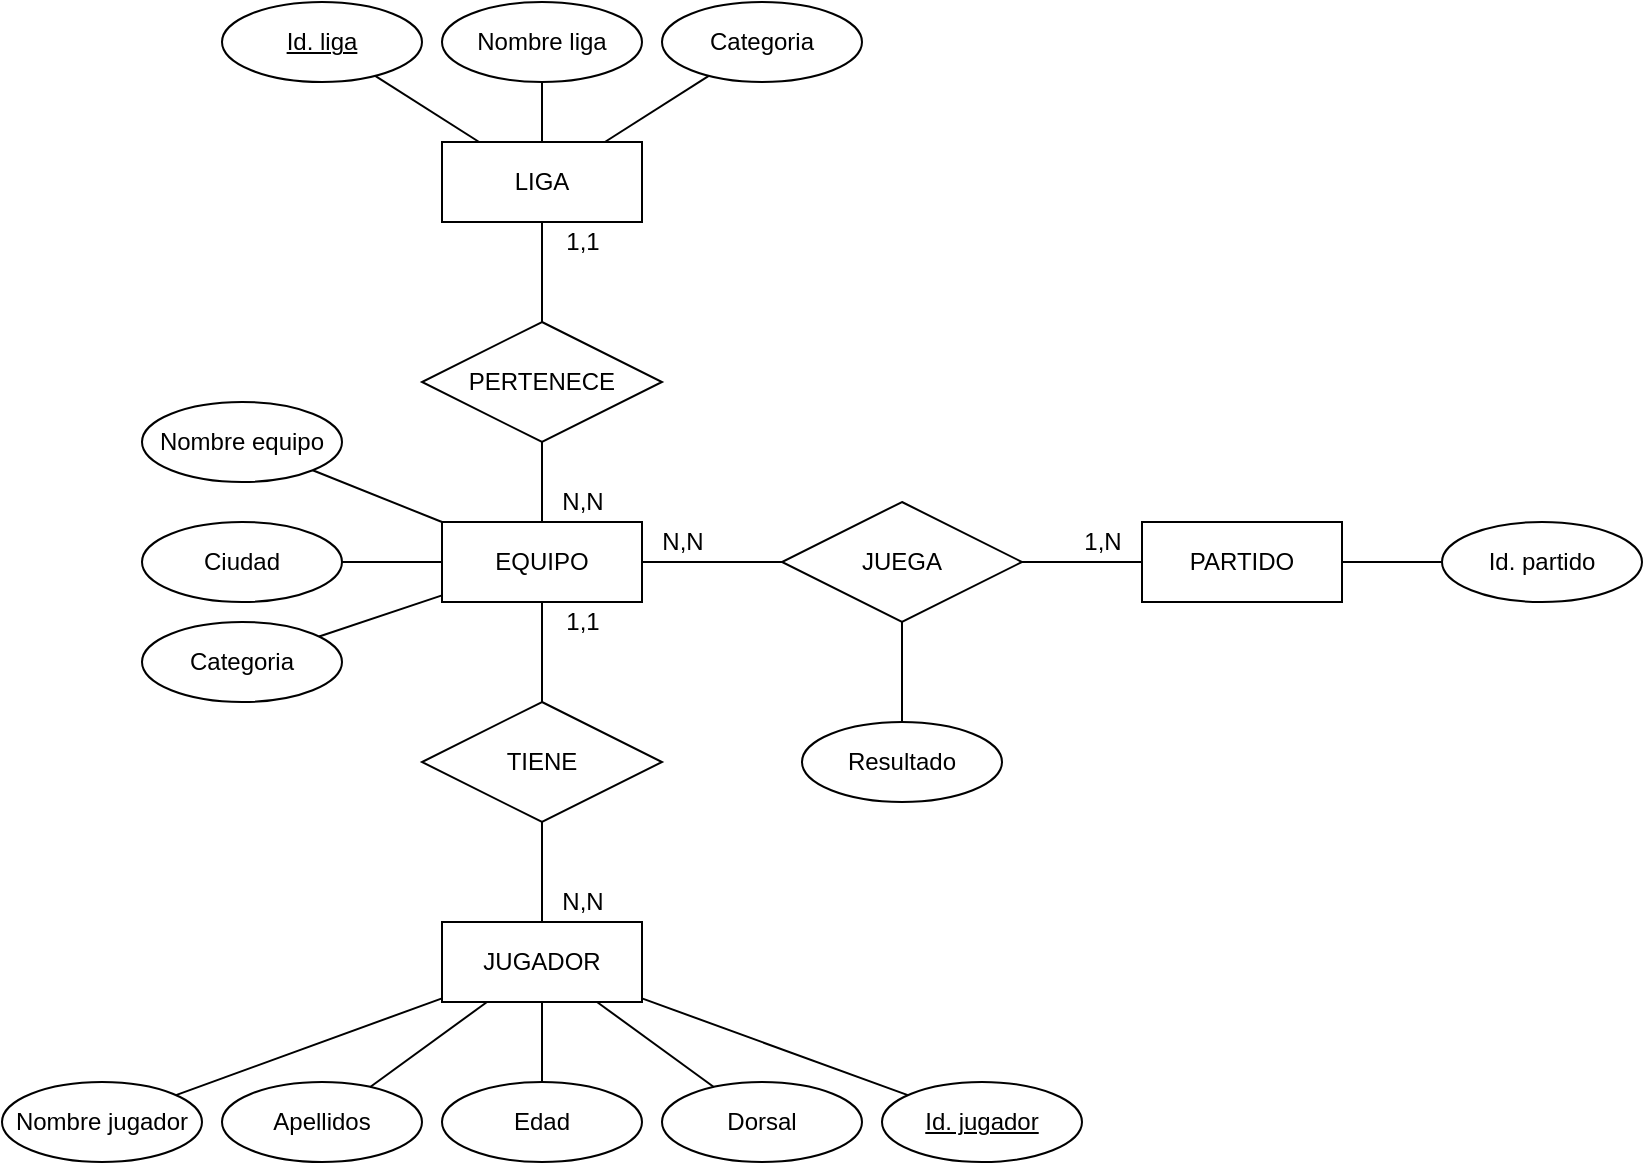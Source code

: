 <mxfile version="16.5.1" type="device"><diagram id="R2lEEEUBdFMjLlhIrx00" name="Page-1"><mxGraphModel dx="2016" dy="582" grid="1" gridSize="10" guides="1" tooltips="1" connect="1" arrows="1" fold="1" page="1" pageScale="1" pageWidth="850" pageHeight="1100" math="0" shadow="0" extFonts="Permanent Marker^https://fonts.googleapis.com/css?family=Permanent+Marker"><root><mxCell id="0"/><mxCell id="1" parent="0"/><mxCell id="-3U10sRxx3t83GBkW1ce-175" value="EQUIPO" style="whiteSpace=wrap;html=1;align=center;" vertex="1" parent="1"><mxGeometry x="170" y="320" width="100" height="40" as="geometry"/></mxCell><mxCell id="-3U10sRxx3t83GBkW1ce-176" value="JUGADOR" style="whiteSpace=wrap;html=1;align=center;" vertex="1" parent="1"><mxGeometry x="170" y="520" width="100" height="40" as="geometry"/></mxCell><mxCell id="-3U10sRxx3t83GBkW1ce-177" value="TIENE" style="shape=rhombus;perimeter=rhombusPerimeter;whiteSpace=wrap;html=1;align=center;" vertex="1" parent="1"><mxGeometry x="160" y="410" width="120" height="60" as="geometry"/></mxCell><mxCell id="-3U10sRxx3t83GBkW1ce-178" value="LIGA" style="whiteSpace=wrap;html=1;align=center;" vertex="1" parent="1"><mxGeometry x="170" y="130" width="100" height="40" as="geometry"/></mxCell><mxCell id="-3U10sRxx3t83GBkW1ce-179" value="PERTENECE" style="shape=rhombus;perimeter=rhombusPerimeter;whiteSpace=wrap;html=1;align=center;" vertex="1" parent="1"><mxGeometry x="160" y="220" width="120" height="60" as="geometry"/></mxCell><mxCell id="-3U10sRxx3t83GBkW1ce-180" value="JUEGA" style="shape=rhombus;perimeter=rhombusPerimeter;whiteSpace=wrap;html=1;align=center;" vertex="1" parent="1"><mxGeometry x="340" y="310" width="120" height="60" as="geometry"/></mxCell><mxCell id="-3U10sRxx3t83GBkW1ce-181" value="PARTIDO" style="whiteSpace=wrap;html=1;align=center;" vertex="1" parent="1"><mxGeometry x="520" y="320" width="100" height="40" as="geometry"/></mxCell><mxCell id="-3U10sRxx3t83GBkW1ce-182" value="Resultado" style="ellipse;whiteSpace=wrap;html=1;align=center;" vertex="1" parent="1"><mxGeometry x="350" y="420" width="100" height="40" as="geometry"/></mxCell><mxCell id="-3U10sRxx3t83GBkW1ce-183" value="Id. partido" style="ellipse;whiteSpace=wrap;html=1;align=center;" vertex="1" parent="1"><mxGeometry x="670" y="320" width="100" height="40" as="geometry"/></mxCell><mxCell id="-3U10sRxx3t83GBkW1ce-184" value="" style="endArrow=none;html=1;rounded=0;" edge="1" parent="1" source="-3U10sRxx3t83GBkW1ce-180" target="-3U10sRxx3t83GBkW1ce-182"><mxGeometry relative="1" as="geometry"><mxPoint x="350" y="390" as="sourcePoint"/><mxPoint x="510" y="390" as="targetPoint"/></mxGeometry></mxCell><mxCell id="-3U10sRxx3t83GBkW1ce-185" value="" style="endArrow=none;html=1;rounded=0;" edge="1" parent="1" source="-3U10sRxx3t83GBkW1ce-181" target="-3U10sRxx3t83GBkW1ce-180"><mxGeometry relative="1" as="geometry"><mxPoint x="410.0" y="380" as="sourcePoint"/><mxPoint x="410.0" y="410" as="targetPoint"/></mxGeometry></mxCell><mxCell id="-3U10sRxx3t83GBkW1ce-186" value="" style="endArrow=none;html=1;rounded=0;" edge="1" parent="1" source="-3U10sRxx3t83GBkW1ce-175" target="-3U10sRxx3t83GBkW1ce-180"><mxGeometry relative="1" as="geometry"><mxPoint x="420.0" y="390" as="sourcePoint"/><mxPoint x="420.0" y="420" as="targetPoint"/></mxGeometry></mxCell><mxCell id="-3U10sRxx3t83GBkW1ce-187" value="" style="endArrow=none;html=1;rounded=0;" edge="1" parent="1" source="-3U10sRxx3t83GBkW1ce-175" target="-3U10sRxx3t83GBkW1ce-177"><mxGeometry relative="1" as="geometry"><mxPoint x="280.0" y="350" as="sourcePoint"/><mxPoint x="350.0" y="350" as="targetPoint"/></mxGeometry></mxCell><mxCell id="-3U10sRxx3t83GBkW1ce-188" value="" style="endArrow=none;html=1;rounded=0;" edge="1" parent="1" source="-3U10sRxx3t83GBkW1ce-177" target="-3U10sRxx3t83GBkW1ce-176"><mxGeometry relative="1" as="geometry"><mxPoint x="290.0" y="360" as="sourcePoint"/><mxPoint x="360.0" y="360" as="targetPoint"/></mxGeometry></mxCell><mxCell id="-3U10sRxx3t83GBkW1ce-189" value="" style="endArrow=none;html=1;rounded=0;" edge="1" parent="1" source="-3U10sRxx3t83GBkW1ce-179" target="-3U10sRxx3t83GBkW1ce-175"><mxGeometry relative="1" as="geometry"><mxPoint x="300.0" y="370" as="sourcePoint"/><mxPoint x="370.0" y="370" as="targetPoint"/></mxGeometry></mxCell><mxCell id="-3U10sRxx3t83GBkW1ce-191" value="" style="endArrow=none;html=1;rounded=0;" edge="1" parent="1" source="-3U10sRxx3t83GBkW1ce-183" target="-3U10sRxx3t83GBkW1ce-181"><mxGeometry relative="1" as="geometry"><mxPoint x="530" y="350" as="sourcePoint"/><mxPoint x="560" y="340" as="targetPoint"/></mxGeometry></mxCell><mxCell id="-3U10sRxx3t83GBkW1ce-192" value="Nombre jugador" style="ellipse;whiteSpace=wrap;html=1;align=center;" vertex="1" parent="1"><mxGeometry x="-50" y="600" width="100" height="40" as="geometry"/></mxCell><mxCell id="-3U10sRxx3t83GBkW1ce-193" value="Apellidos" style="ellipse;whiteSpace=wrap;html=1;align=center;" vertex="1" parent="1"><mxGeometry x="60" y="600" width="100" height="40" as="geometry"/></mxCell><mxCell id="-3U10sRxx3t83GBkW1ce-194" value="Edad" style="ellipse;whiteSpace=wrap;html=1;align=center;" vertex="1" parent="1"><mxGeometry x="170" y="600" width="100" height="40" as="geometry"/></mxCell><mxCell id="-3U10sRxx3t83GBkW1ce-195" value="Dorsal" style="ellipse;whiteSpace=wrap;html=1;align=center;" vertex="1" parent="1"><mxGeometry x="280" y="600" width="100" height="40" as="geometry"/></mxCell><mxCell id="-3U10sRxx3t83GBkW1ce-196" value="&lt;u&gt;Id. jugador&lt;/u&gt;" style="ellipse;whiteSpace=wrap;html=1;align=center;" vertex="1" parent="1"><mxGeometry x="390" y="600" width="100" height="40" as="geometry"/></mxCell><mxCell id="-3U10sRxx3t83GBkW1ce-197" value="" style="endArrow=none;html=1;rounded=0;" edge="1" parent="1" source="-3U10sRxx3t83GBkW1ce-194" target="-3U10sRxx3t83GBkW1ce-176"><mxGeometry relative="1" as="geometry"><mxPoint x="230" y="480" as="sourcePoint"/><mxPoint x="220" y="540" as="targetPoint"/></mxGeometry></mxCell><mxCell id="-3U10sRxx3t83GBkW1ce-198" value="" style="endArrow=none;html=1;rounded=0;" edge="1" parent="1" source="-3U10sRxx3t83GBkW1ce-176" target="-3U10sRxx3t83GBkW1ce-195"><mxGeometry relative="1" as="geometry"><mxPoint x="240" y="490" as="sourcePoint"/><mxPoint x="240" y="540" as="targetPoint"/></mxGeometry></mxCell><mxCell id="-3U10sRxx3t83GBkW1ce-199" value="" style="endArrow=none;html=1;rounded=0;" edge="1" parent="1" source="-3U10sRxx3t83GBkW1ce-196" target="-3U10sRxx3t83GBkW1ce-176"><mxGeometry relative="1" as="geometry"><mxPoint x="250" y="500" as="sourcePoint"/><mxPoint x="250" y="550" as="targetPoint"/></mxGeometry></mxCell><mxCell id="-3U10sRxx3t83GBkW1ce-200" value="" style="endArrow=none;html=1;rounded=0;" edge="1" parent="1" source="-3U10sRxx3t83GBkW1ce-176" target="-3U10sRxx3t83GBkW1ce-193"><mxGeometry relative="1" as="geometry"><mxPoint x="260" y="510" as="sourcePoint"/><mxPoint x="260" y="560" as="targetPoint"/></mxGeometry></mxCell><mxCell id="-3U10sRxx3t83GBkW1ce-201" value="" style="endArrow=none;html=1;rounded=0;" edge="1" parent="1" source="-3U10sRxx3t83GBkW1ce-176" target="-3U10sRxx3t83GBkW1ce-192"><mxGeometry relative="1" as="geometry"><mxPoint x="270" y="520" as="sourcePoint"/><mxPoint x="270" y="570" as="targetPoint"/></mxGeometry></mxCell><mxCell id="-3U10sRxx3t83GBkW1ce-202" value="Nombre equipo" style="ellipse;whiteSpace=wrap;html=1;align=center;" vertex="1" parent="1"><mxGeometry x="20" y="260" width="100" height="40" as="geometry"/></mxCell><mxCell id="-3U10sRxx3t83GBkW1ce-203" value="Ciudad" style="ellipse;whiteSpace=wrap;html=1;align=center;" vertex="1" parent="1"><mxGeometry x="20" y="320" width="100" height="40" as="geometry"/></mxCell><mxCell id="-3U10sRxx3t83GBkW1ce-204" value="" style="endArrow=none;html=1;rounded=0;" edge="1" parent="1" source="-3U10sRxx3t83GBkW1ce-202" target="-3U10sRxx3t83GBkW1ce-175"><mxGeometry relative="1" as="geometry"><mxPoint x="230" y="370" as="sourcePoint"/><mxPoint x="230" y="420" as="targetPoint"/></mxGeometry></mxCell><mxCell id="-3U10sRxx3t83GBkW1ce-205" value="" style="endArrow=none;html=1;rounded=0;" edge="1" parent="1" source="-3U10sRxx3t83GBkW1ce-203" target="-3U10sRxx3t83GBkW1ce-175"><mxGeometry relative="1" as="geometry"><mxPoint x="240" y="380" as="sourcePoint"/><mxPoint x="240" y="430" as="targetPoint"/></mxGeometry></mxCell><mxCell id="-3U10sRxx3t83GBkW1ce-206" value="Nombre liga" style="ellipse;whiteSpace=wrap;html=1;align=center;" vertex="1" parent="1"><mxGeometry x="170" y="60" width="100" height="40" as="geometry"/></mxCell><mxCell id="-3U10sRxx3t83GBkW1ce-207" value="Categoria" style="ellipse;whiteSpace=wrap;html=1;align=center;" vertex="1" parent="1"><mxGeometry x="20" y="370" width="100" height="40" as="geometry"/></mxCell><mxCell id="-3U10sRxx3t83GBkW1ce-209" value="" style="endArrow=none;html=1;rounded=0;" edge="1" parent="1" source="-3U10sRxx3t83GBkW1ce-207" target="-3U10sRxx3t83GBkW1ce-175"><mxGeometry relative="1" as="geometry"><mxPoint x="130.0" y="350" as="sourcePoint"/><mxPoint x="180" y="350" as="targetPoint"/></mxGeometry></mxCell><mxCell id="-3U10sRxx3t83GBkW1ce-210" value="Categoria" style="ellipse;whiteSpace=wrap;html=1;align=center;" vertex="1" parent="1"><mxGeometry x="280" y="60" width="100" height="40" as="geometry"/></mxCell><mxCell id="-3U10sRxx3t83GBkW1ce-211" value="" style="endArrow=none;html=1;rounded=0;" edge="1" parent="1" source="-3U10sRxx3t83GBkW1ce-178" target="-3U10sRxx3t83GBkW1ce-210"><mxGeometry relative="1" as="geometry"><mxPoint x="230" y="230" as="sourcePoint"/><mxPoint x="230" y="180" as="targetPoint"/></mxGeometry></mxCell><mxCell id="-3U10sRxx3t83GBkW1ce-214" value="" style="endArrow=none;html=1;rounded=0;" edge="1" parent="1" source="-3U10sRxx3t83GBkW1ce-178" target="-3U10sRxx3t83GBkW1ce-179"><mxGeometry relative="1" as="geometry"><mxPoint x="230" y="370" as="sourcePoint"/><mxPoint x="230" y="420" as="targetPoint"/></mxGeometry></mxCell><mxCell id="-3U10sRxx3t83GBkW1ce-215" value="" style="endArrow=none;html=1;rounded=0;" edge="1" parent="1" source="-3U10sRxx3t83GBkW1ce-206" target="-3U10sRxx3t83GBkW1ce-178"><mxGeometry relative="1" as="geometry"><mxPoint x="240" y="380" as="sourcePoint"/><mxPoint x="240" y="430" as="targetPoint"/></mxGeometry></mxCell><mxCell id="-3U10sRxx3t83GBkW1ce-216" value="&lt;u&gt;Id. liga&lt;/u&gt;" style="ellipse;whiteSpace=wrap;html=1;align=center;" vertex="1" parent="1"><mxGeometry x="60" y="60" width="100" height="40" as="geometry"/></mxCell><mxCell id="-3U10sRxx3t83GBkW1ce-217" value="" style="endArrow=none;html=1;rounded=0;" edge="1" parent="1" source="-3U10sRxx3t83GBkW1ce-216" target="-3U10sRxx3t83GBkW1ce-178"><mxGeometry relative="1" as="geometry"><mxPoint x="130" y="380" as="sourcePoint"/><mxPoint x="110" y="130" as="targetPoint"/></mxGeometry></mxCell><mxCell id="-3U10sRxx3t83GBkW1ce-220" value="N,N" style="text;html=1;align=center;verticalAlign=middle;resizable=0;points=[];autosize=1;strokeColor=none;fillColor=none;" vertex="1" parent="1"><mxGeometry x="220" y="500" width="40" height="20" as="geometry"/></mxCell><mxCell id="-3U10sRxx3t83GBkW1ce-221" value="1,1" style="text;html=1;align=center;verticalAlign=middle;resizable=0;points=[];autosize=1;strokeColor=none;fillColor=none;" vertex="1" parent="1"><mxGeometry x="225" y="360" width="30" height="20" as="geometry"/></mxCell><mxCell id="-3U10sRxx3t83GBkW1ce-222" value="N,N" style="text;html=1;align=center;verticalAlign=middle;resizable=0;points=[];autosize=1;strokeColor=none;fillColor=none;" vertex="1" parent="1"><mxGeometry x="220" y="300" width="40" height="20" as="geometry"/></mxCell><mxCell id="-3U10sRxx3t83GBkW1ce-223" value="1,1" style="text;html=1;align=center;verticalAlign=middle;resizable=0;points=[];autosize=1;strokeColor=none;fillColor=none;" vertex="1" parent="1"><mxGeometry x="225" y="170" width="30" height="20" as="geometry"/></mxCell><mxCell id="-3U10sRxx3t83GBkW1ce-224" value="N,N" style="text;html=1;align=center;verticalAlign=middle;resizable=0;points=[];autosize=1;strokeColor=none;fillColor=none;" vertex="1" parent="1"><mxGeometry x="270" y="320" width="40" height="20" as="geometry"/></mxCell><mxCell id="-3U10sRxx3t83GBkW1ce-225" value="1,N" style="text;html=1;align=center;verticalAlign=middle;resizable=0;points=[];autosize=1;strokeColor=none;fillColor=none;" vertex="1" parent="1"><mxGeometry x="485" y="320" width="30" height="20" as="geometry"/></mxCell></root></mxGraphModel></diagram></mxfile>